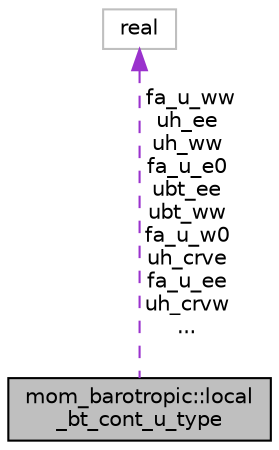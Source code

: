 digraph "mom_barotropic::local_bt_cont_u_type"
{
 // INTERACTIVE_SVG=YES
 // LATEX_PDF_SIZE
  edge [fontname="Helvetica",fontsize="10",labelfontname="Helvetica",labelfontsize="10"];
  node [fontname="Helvetica",fontsize="10",shape=record];
  Node1 [label="mom_barotropic::local\l_bt_cont_u_type",height=0.2,width=0.4,color="black", fillcolor="grey75", style="filled", fontcolor="black",tooltip="A desciption of the functional dependence of transport at a u-point."];
  Node2 -> Node1 [dir="back",color="darkorchid3",fontsize="10",style="dashed",label=" fa_u_ww\nuh_ee\nuh_ww\nfa_u_e0\nubt_ee\nubt_ww\nfa_u_w0\nuh_crve\nfa_u_ee\nuh_crvw\n..." ,fontname="Helvetica"];
  Node2 [label="real",height=0.2,width=0.4,color="grey75", fillcolor="white", style="filled",tooltip=" "];
}
